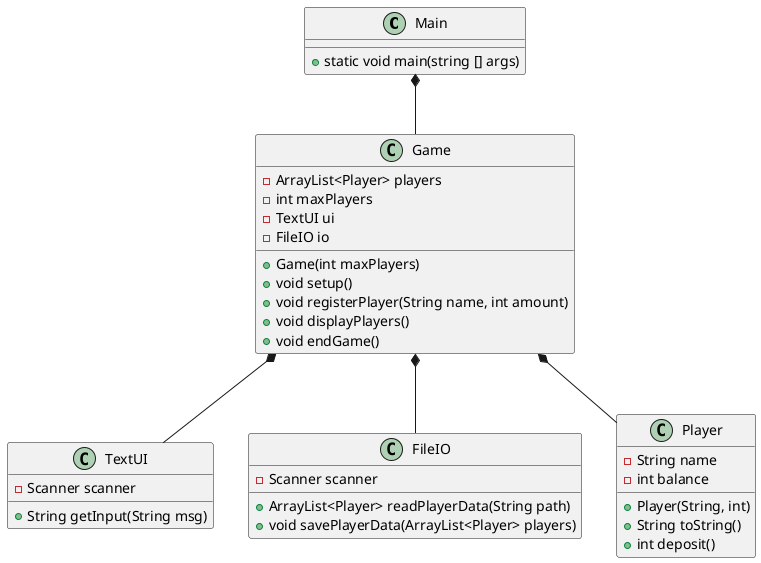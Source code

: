 @startuml
'USER DIALOG AND CONTROLLER CLASS

class Main
class Game


Main *-- Game
Game *-- TextUI
Game *-- FileIO
Game *-- Player


Main : + static void main(string [] args)

Player  : - String name
Player  : - int balance
Player  : + Player(String, int)
Player  : + String toString()
Player  : + int deposit()



'todo - Game: add new controller class as substitute for Main, let Main instantiate this class
Game : - ArrayList<Player> players
Game : - int maxPlayers
Game : - TextUI ui
Game : - FileIO io
Game : + Game(int maxPlayers)

Game : + void setup()
Game : + void registerPlayer(String name, int amount)
Game : + void displayPlayers()
Game : + void endGame()


'todo - TextUI: copy  from drinksmenu (https://github.com/Dat1Cphbusiness/DrinksMenu/blob/main/TextUI.java)
TextUI : + String getInput(String msg)
TextUI : - Scanner scanner


FileIO : - Scanner scanner
FileIO : + ArrayList<Player> readPlayerData(String path)
FileIO : + void savePlayerData(ArrayList<Player> players)

@enduml
